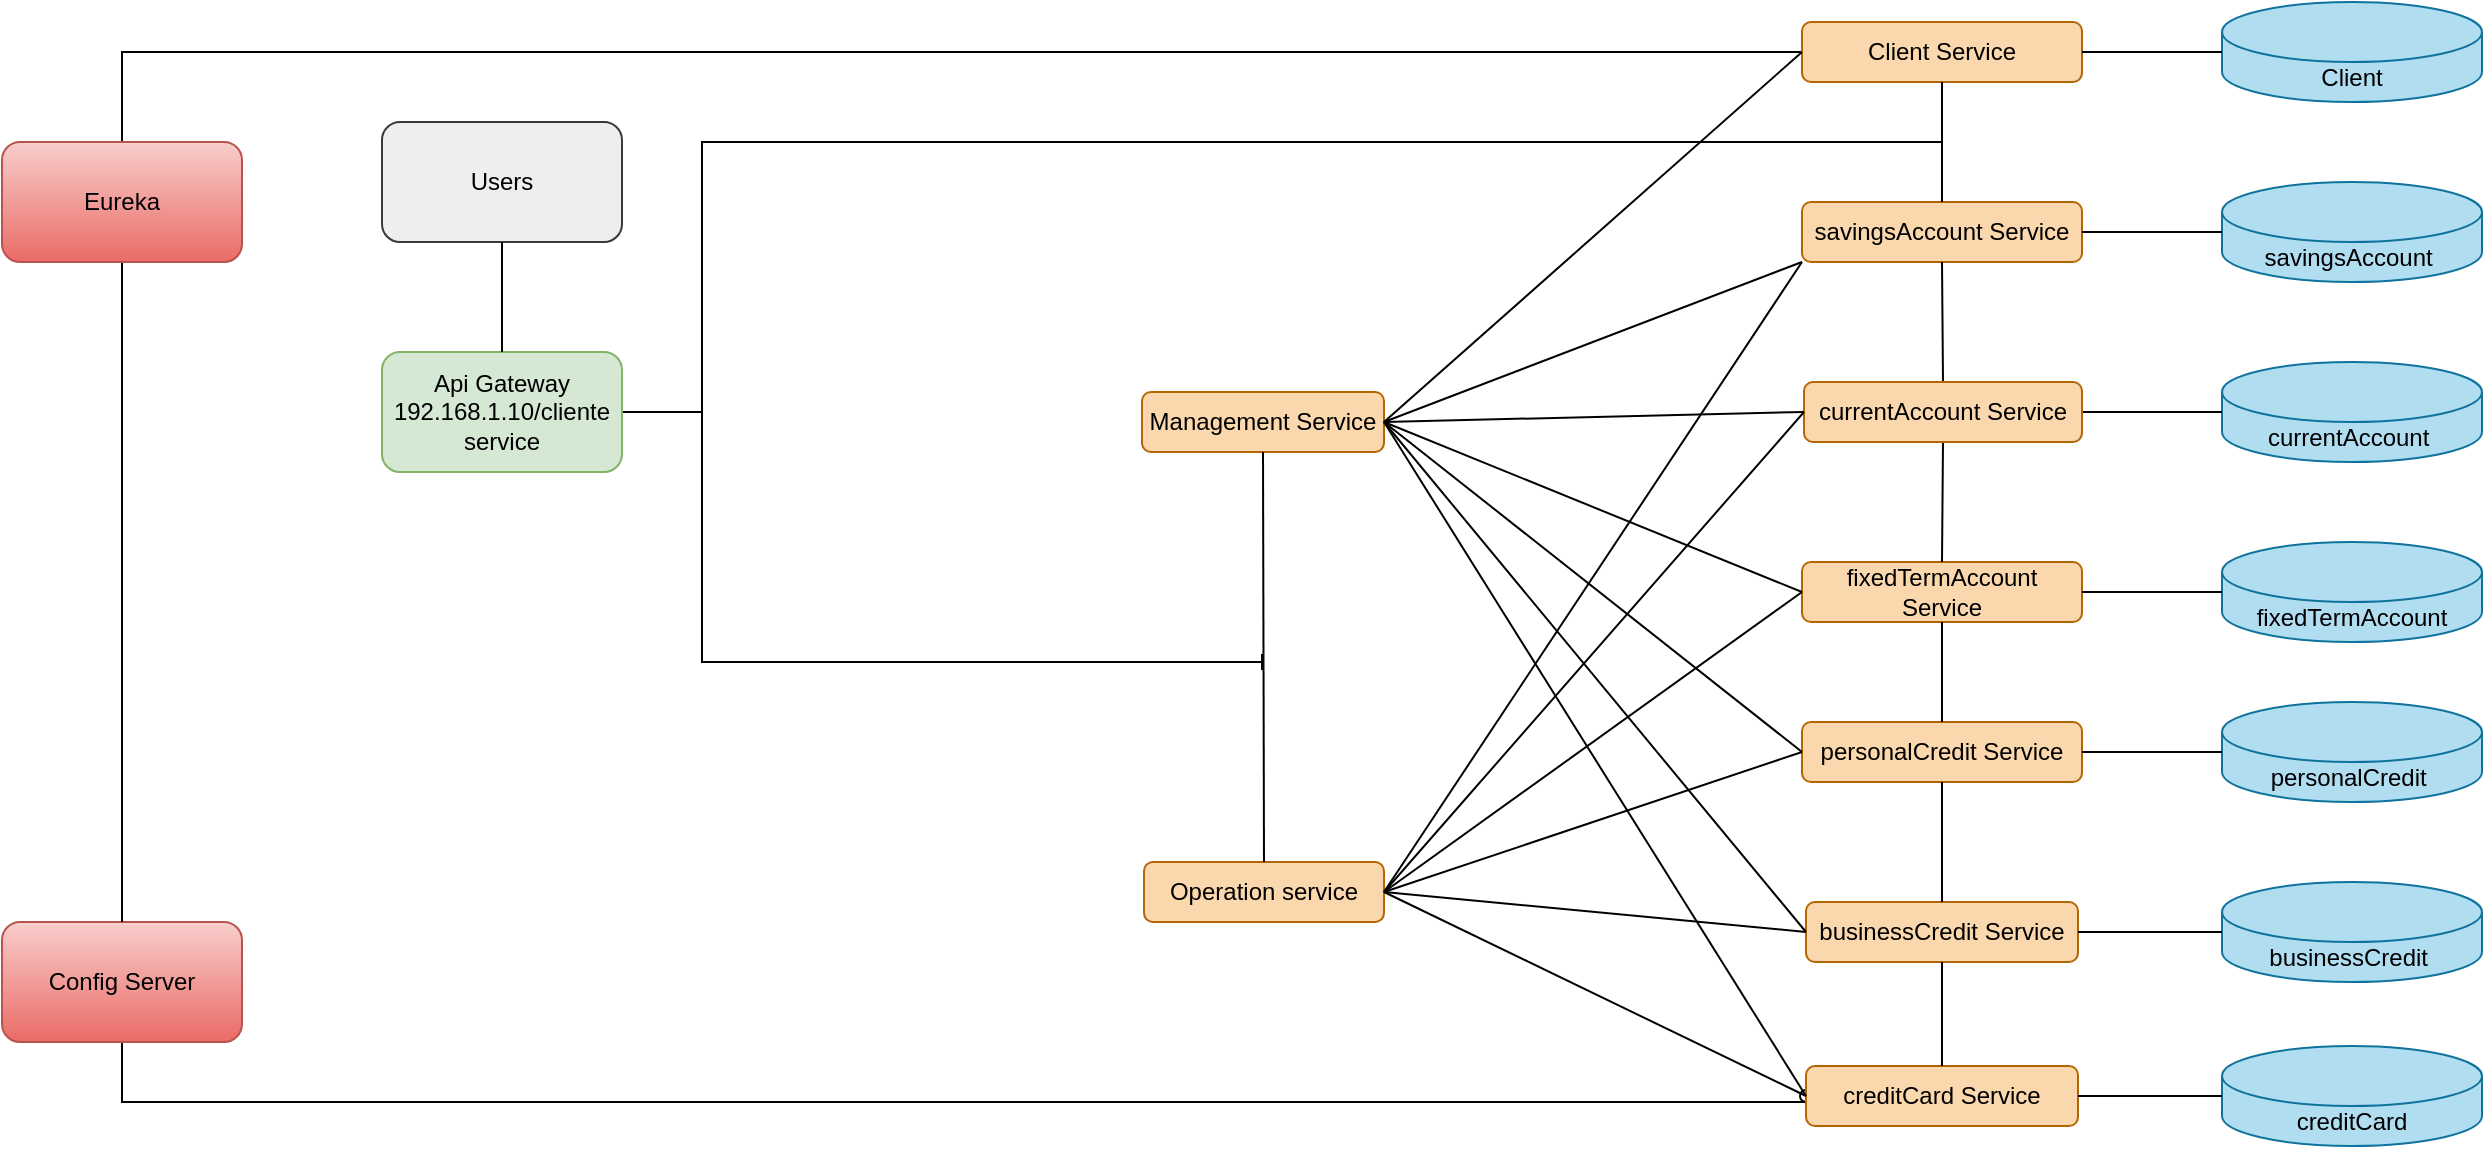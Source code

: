 <mxfile version="18.1.3" type="device"><diagram id="itarBYFF7BNqtcAF35OI" name="Page-1"><mxGraphModel dx="2424" dy="842" grid="1" gridSize="10" guides="1" tooltips="1" connect="1" arrows="1" fold="1" page="1" pageScale="1" pageWidth="827" pageHeight="1169" math="0" shadow="0"><root><mxCell id="0"/><mxCell id="1" parent="0"/><mxCell id="LBWMY6b4UGYJHC2YobUw-3" value="savingsAccount&amp;nbsp;" style="shape=cylinder3;whiteSpace=wrap;html=1;boundedLbl=1;backgroundOutline=1;size=15;fillColor=#b1ddf0;strokeColor=#10739e;" parent="1" vertex="1"><mxGeometry x="620" y="210" width="130" height="50" as="geometry"/></mxCell><mxCell id="LBWMY6b4UGYJHC2YobUw-5" value="currentAccount&amp;nbsp;" style="shape=cylinder3;whiteSpace=wrap;html=1;boundedLbl=1;backgroundOutline=1;size=15;fillColor=#b1ddf0;strokeColor=#10739e;" parent="1" vertex="1"><mxGeometry x="620" y="300" width="130" height="50" as="geometry"/></mxCell><mxCell id="LBWMY6b4UGYJHC2YobUw-6" value="fixedTermAccount" style="shape=cylinder3;whiteSpace=wrap;html=1;boundedLbl=1;backgroundOutline=1;size=15;fillColor=#b1ddf0;strokeColor=#10739e;" parent="1" vertex="1"><mxGeometry x="620" y="390" width="130" height="50" as="geometry"/></mxCell><mxCell id="LBWMY6b4UGYJHC2YobUw-8" value="businessCredit&amp;nbsp;" style="shape=cylinder3;whiteSpace=wrap;html=1;boundedLbl=1;backgroundOutline=1;size=15;fillColor=#b1ddf0;strokeColor=#10739e;" parent="1" vertex="1"><mxGeometry x="620" y="560" width="130" height="50" as="geometry"/></mxCell><mxCell id="LBWMY6b4UGYJHC2YobUw-9" value="personalCredit&amp;nbsp;" style="shape=cylinder3;whiteSpace=wrap;html=1;boundedLbl=1;backgroundOutline=1;size=15;fillColor=#b1ddf0;strokeColor=#10739e;" parent="1" vertex="1"><mxGeometry x="620" y="470" width="130" height="50" as="geometry"/></mxCell><mxCell id="LBWMY6b4UGYJHC2YobUw-10" value="savingsAccount Service&lt;br&gt;" style="rounded=1;whiteSpace=wrap;html=1;fillColor=#fad7ac;strokeColor=#b46504;" parent="1" vertex="1"><mxGeometry x="410" y="220" width="140" height="30" as="geometry"/></mxCell><mxCell id="LBWMY6b4UGYJHC2YobUw-14" value="fixedTermAccount Service" style="rounded=1;whiteSpace=wrap;html=1;fillColor=#fad7ac;strokeColor=#b46504;" parent="1" vertex="1"><mxGeometry x="410" y="400" width="140" height="30" as="geometry"/></mxCell><mxCell id="LBWMY6b4UGYJHC2YobUw-15" value="Management Service" style="rounded=1;whiteSpace=wrap;html=1;fillColor=#fad7ac;strokeColor=#b46504;" parent="1" vertex="1"><mxGeometry x="80" y="315" width="121" height="30" as="geometry"/></mxCell><mxCell id="LBWMY6b4UGYJHC2YobUw-16" value="Operation service" style="rounded=1;whiteSpace=wrap;html=1;fillColor=#fad7ac;strokeColor=#b46504;" parent="1" vertex="1"><mxGeometry x="81" y="550" width="120" height="30" as="geometry"/></mxCell><mxCell id="LBWMY6b4UGYJHC2YobUw-25" value="" style="endArrow=none;html=1;rounded=0;entryX=0.5;entryY=1;entryDx=0;entryDy=0;exitX=0.5;exitY=0;exitDx=0;exitDy=0;" parent="1" source="YmCmsYUd1AJkOyMbVIhM-12" target="LBWMY6b4UGYJHC2YobUw-10" edge="1"><mxGeometry width="50" height="50" relative="1" as="geometry"><mxPoint x="482" y="310" as="sourcePoint"/><mxPoint x="640" y="330" as="targetPoint"/></mxGeometry></mxCell><mxCell id="YmCmsYUd1AJkOyMbVIhM-13" style="edgeStyle=orthogonalEdgeStyle;orthogonalLoop=1;jettySize=auto;html=1;entryX=0;entryY=0.5;entryDx=0;entryDy=0;strokeColor=default;rounded=0;endArrow=oval;endFill=0;exitX=0.5;exitY=1;exitDx=0;exitDy=0;" parent="1" source="LBWMY6b4UGYJHC2YobUw-35" target="YmCmsYUd1AJkOyMbVIhM-5" edge="1"><mxGeometry relative="1" as="geometry"><Array as="points"><mxPoint x="-430" y="670"/><mxPoint x="412" y="670"/></Array></mxGeometry></mxCell><mxCell id="LBWMY6b4UGYJHC2YobUw-35" value="Config Server" style="rounded=1;whiteSpace=wrap;html=1;fillColor=#f8cecc;gradientColor=#ea6b66;strokeColor=#b85450;" parent="1" vertex="1"><mxGeometry x="-490" y="580" width="120" height="60" as="geometry"/></mxCell><mxCell id="LBWMY6b4UGYJHC2YobUw-36" value="" style="endArrow=none;html=1;rounded=0;exitX=0.5;exitY=1;exitDx=0;exitDy=0;entryX=0.5;entryY=0;entryDx=0;entryDy=0;" parent="1" source="LBWMY6b4UGYJHC2YobUw-34" target="LBWMY6b4UGYJHC2YobUw-35" edge="1"><mxGeometry width="50" height="50" relative="1" as="geometry"><mxPoint x="540" y="410" as="sourcePoint"/><mxPoint x="590" y="360" as="targetPoint"/></mxGeometry></mxCell><mxCell id="LBWMY6b4UGYJHC2YobUw-38" value="" style="endArrow=none;html=1;rounded=0;exitX=0.5;exitY=0;exitDx=0;exitDy=0;entryX=0;entryY=0.5;entryDx=0;entryDy=0;" parent="1" source="LBWMY6b4UGYJHC2YobUw-34" edge="1" target="YmCmsYUd1AJkOyMbVIhM-29"><mxGeometry width="50" height="50" relative="1" as="geometry"><mxPoint x="180" y="321" as="sourcePoint"/><mxPoint x="340" y="160" as="targetPoint"/><Array as="points"><mxPoint x="-430" y="145"/></Array></mxGeometry></mxCell><mxCell id="YmCmsYUd1AJkOyMbVIhM-44" style="edgeStyle=orthogonalEdgeStyle;rounded=0;orthogonalLoop=1;jettySize=auto;html=1;endArrow=baseDash;endFill=0;strokeColor=default;" parent="1" source="LBWMY6b4UGYJHC2YobUw-39" edge="1"><mxGeometry relative="1" as="geometry"><mxPoint x="480" y="190" as="targetPoint"/><Array as="points"><mxPoint x="-140" y="325"/><mxPoint x="-140" y="190"/></Array></mxGeometry></mxCell><mxCell id="YmCmsYUd1AJkOyMbVIhM-45" style="edgeStyle=orthogonalEdgeStyle;rounded=0;orthogonalLoop=1;jettySize=auto;html=1;endArrow=baseDash;endFill=0;strokeColor=default;" parent="1" source="LBWMY6b4UGYJHC2YobUw-39" edge="1"><mxGeometry relative="1" as="geometry"><mxPoint x="140" y="450" as="targetPoint"/><Array as="points"><mxPoint x="-140" y="325"/><mxPoint x="-140" y="450"/></Array></mxGeometry></mxCell><mxCell id="LBWMY6b4UGYJHC2YobUw-39" value="Api Gateway&lt;br&gt;192.168.1.10/cliente service" style="rounded=1;whiteSpace=wrap;html=1;fillColor=#d5e8d4;strokeColor=#82b366;" parent="1" vertex="1"><mxGeometry x="-300" y="295" width="120" height="60" as="geometry"/></mxCell><mxCell id="LBWMY6b4UGYJHC2YobUw-43" value="Users" style="rounded=1;whiteSpace=wrap;html=1;fillColor=#eeeeee;strokeColor=#36393d;" parent="1" vertex="1"><mxGeometry x="-300" y="180" width="120" height="60" as="geometry"/></mxCell><mxCell id="LBWMY6b4UGYJHC2YobUw-46" value="" style="endArrow=none;html=1;rounded=0;entryX=0;entryY=0.5;entryDx=0;entryDy=0;entryPerimeter=0;exitX=1;exitY=0.5;exitDx=0;exitDy=0;" parent="1" source="LBWMY6b4UGYJHC2YobUw-10" target="LBWMY6b4UGYJHC2YobUw-3" edge="1"><mxGeometry width="50" height="50" relative="1" as="geometry"><mxPoint x="560" y="300" as="sourcePoint"/><mxPoint x="610" y="250" as="targetPoint"/></mxGeometry></mxCell><mxCell id="LBWMY6b4UGYJHC2YobUw-47" value="" style="endArrow=none;html=1;rounded=0;entryX=0;entryY=0.5;entryDx=0;entryDy=0;entryPerimeter=0;exitX=1;exitY=0.5;exitDx=0;exitDy=0;" parent="1" source="YmCmsYUd1AJkOyMbVIhM-12" target="LBWMY6b4UGYJHC2YobUw-5" edge="1"><mxGeometry width="50" height="50" relative="1" as="geometry"><mxPoint x="550" y="325" as="sourcePoint"/><mxPoint x="620" y="310" as="targetPoint"/></mxGeometry></mxCell><mxCell id="LBWMY6b4UGYJHC2YobUw-48" value="" style="endArrow=none;html=1;rounded=0;exitX=1;exitY=0.5;exitDx=0;exitDy=0;entryX=0;entryY=0.5;entryDx=0;entryDy=0;entryPerimeter=0;" parent="1" source="LBWMY6b4UGYJHC2YobUw-14" target="LBWMY6b4UGYJHC2YobUw-6" edge="1"><mxGeometry width="50" height="50" relative="1" as="geometry"><mxPoint x="560" y="410" as="sourcePoint"/><mxPoint x="610" y="360" as="targetPoint"/></mxGeometry></mxCell><mxCell id="LBWMY6b4UGYJHC2YobUw-53" value="" style="endArrow=none;html=1;rounded=0;entryX=0.5;entryY=1;entryDx=0;entryDy=0;exitX=0.5;exitY=0;exitDx=0;exitDy=0;" parent="1" source="LBWMY6b4UGYJHC2YobUw-14" target="YmCmsYUd1AJkOyMbVIhM-12" edge="1"><mxGeometry width="50" height="50" relative="1" as="geometry"><mxPoint x="310" y="430" as="sourcePoint"/><mxPoint x="482" y="340" as="targetPoint"/></mxGeometry></mxCell><mxCell id="YmCmsYUd1AJkOyMbVIhM-2" value="businessCredit Service" style="rounded=1;whiteSpace=wrap;html=1;fillColor=#fad7ac;strokeColor=#b46504;" parent="1" vertex="1"><mxGeometry x="412" y="570" width="136" height="30" as="geometry"/></mxCell><mxCell id="YmCmsYUd1AJkOyMbVIhM-3" value="personalCredit Service" style="rounded=1;whiteSpace=wrap;html=1;fillColor=#fad7ac;strokeColor=#b46504;" parent="1" vertex="1"><mxGeometry x="410" y="480" width="140" height="30" as="geometry"/></mxCell><mxCell id="YmCmsYUd1AJkOyMbVIhM-4" value="creditCard" style="shape=cylinder3;whiteSpace=wrap;html=1;boundedLbl=1;backgroundOutline=1;size=15;fillColor=#b1ddf0;strokeColor=#10739e;" parent="1" vertex="1"><mxGeometry x="620" y="642" width="130" height="50" as="geometry"/></mxCell><mxCell id="YmCmsYUd1AJkOyMbVIhM-5" value="creditCard Service" style="rounded=1;whiteSpace=wrap;html=1;fillColor=#fad7ac;strokeColor=#b46504;" parent="1" vertex="1"><mxGeometry x="412" y="652" width="136" height="30" as="geometry"/></mxCell><mxCell id="YmCmsYUd1AJkOyMbVIhM-6" value="" style="endArrow=none;html=1;rounded=0;entryX=0;entryY=0.5;entryDx=0;entryDy=0;entryPerimeter=0;exitX=1;exitY=0.5;exitDx=0;exitDy=0;" parent="1" source="YmCmsYUd1AJkOyMbVIhM-3" target="LBWMY6b4UGYJHC2YobUw-9" edge="1"><mxGeometry width="50" height="50" relative="1" as="geometry"><mxPoint x="450" y="450" as="sourcePoint"/><mxPoint x="500" y="400" as="targetPoint"/></mxGeometry></mxCell><mxCell id="YmCmsYUd1AJkOyMbVIhM-7" value="" style="endArrow=none;html=1;rounded=0;entryX=0;entryY=0.5;entryDx=0;entryDy=0;entryPerimeter=0;exitX=1;exitY=0.5;exitDx=0;exitDy=0;" parent="1" source="YmCmsYUd1AJkOyMbVIhM-2" target="LBWMY6b4UGYJHC2YobUw-8" edge="1"><mxGeometry width="50" height="50" relative="1" as="geometry"><mxPoint x="450" y="450" as="sourcePoint"/><mxPoint x="500" y="400" as="targetPoint"/></mxGeometry></mxCell><mxCell id="YmCmsYUd1AJkOyMbVIhM-8" value="" style="endArrow=none;html=1;rounded=0;entryX=0;entryY=0.5;entryDx=0;entryDy=0;entryPerimeter=0;exitX=1;exitY=0.5;exitDx=0;exitDy=0;" parent="1" source="YmCmsYUd1AJkOyMbVIhM-5" target="YmCmsYUd1AJkOyMbVIhM-4" edge="1"><mxGeometry width="50" height="50" relative="1" as="geometry"><mxPoint x="450" y="550" as="sourcePoint"/><mxPoint x="500" y="500" as="targetPoint"/></mxGeometry></mxCell><mxCell id="YmCmsYUd1AJkOyMbVIhM-9" value="" style="endArrow=none;html=1;rounded=0;entryX=0.5;entryY=1;entryDx=0;entryDy=0;" parent="1" source="YmCmsYUd1AJkOyMbVIhM-3" target="LBWMY6b4UGYJHC2YobUw-14" edge="1"><mxGeometry width="50" height="50" relative="1" as="geometry"><mxPoint x="450" y="550" as="sourcePoint"/><mxPoint x="500" y="500" as="targetPoint"/></mxGeometry></mxCell><mxCell id="YmCmsYUd1AJkOyMbVIhM-10" value="" style="endArrow=none;html=1;rounded=0;entryX=0.5;entryY=1;entryDx=0;entryDy=0;exitX=0.5;exitY=0;exitDx=0;exitDy=0;" parent="1" source="YmCmsYUd1AJkOyMbVIhM-2" target="YmCmsYUd1AJkOyMbVIhM-3" edge="1"><mxGeometry width="50" height="50" relative="1" as="geometry"><mxPoint x="450" y="550" as="sourcePoint"/><mxPoint x="500" y="540" as="targetPoint"/></mxGeometry></mxCell><mxCell id="YmCmsYUd1AJkOyMbVIhM-11" value="" style="endArrow=none;html=1;rounded=0;entryX=0.5;entryY=1;entryDx=0;entryDy=0;exitX=0.5;exitY=0;exitDx=0;exitDy=0;" parent="1" source="YmCmsYUd1AJkOyMbVIhM-5" target="YmCmsYUd1AJkOyMbVIhM-2" edge="1"><mxGeometry width="50" height="50" relative="1" as="geometry"><mxPoint x="450" y="550" as="sourcePoint"/><mxPoint x="500" y="500" as="targetPoint"/></mxGeometry></mxCell><mxCell id="YmCmsYUd1AJkOyMbVIhM-12" value="currentAccount Service" style="rounded=1;whiteSpace=wrap;html=1;fillColor=#fad7ac;strokeColor=#b46504;" parent="1" vertex="1"><mxGeometry x="411" y="310" width="139" height="30" as="geometry"/></mxCell><mxCell id="YmCmsYUd1AJkOyMbVIhM-14" value="" style="endArrow=none;html=1;rounded=0;strokeColor=default;entryX=0;entryY=1;entryDx=0;entryDy=0;exitX=1;exitY=0.5;exitDx=0;exitDy=0;" parent="1" source="LBWMY6b4UGYJHC2YobUw-15" target="LBWMY6b4UGYJHC2YobUw-10" edge="1"><mxGeometry width="50" height="50" relative="1" as="geometry"><mxPoint x="240" y="600" as="sourcePoint"/><mxPoint x="290" y="550" as="targetPoint"/></mxGeometry></mxCell><mxCell id="YmCmsYUd1AJkOyMbVIhM-15" value="" style="endArrow=none;html=1;rounded=0;strokeColor=default;entryX=0;entryY=0.5;entryDx=0;entryDy=0;exitX=1;exitY=0.5;exitDx=0;exitDy=0;" parent="1" source="LBWMY6b4UGYJHC2YobUw-15" target="YmCmsYUd1AJkOyMbVIhM-12" edge="1"><mxGeometry width="50" height="50" relative="1" as="geometry"><mxPoint x="270" y="320" as="sourcePoint"/><mxPoint x="290" y="550" as="targetPoint"/></mxGeometry></mxCell><mxCell id="YmCmsYUd1AJkOyMbVIhM-16" value="" style="endArrow=none;html=1;rounded=0;strokeColor=default;entryX=1;entryY=0.5;entryDx=0;entryDy=0;exitX=0;exitY=0.5;exitDx=0;exitDy=0;" parent="1" source="LBWMY6b4UGYJHC2YobUw-14" target="LBWMY6b4UGYJHC2YobUw-15" edge="1"><mxGeometry width="50" height="50" relative="1" as="geometry"><mxPoint x="240" y="600" as="sourcePoint"/><mxPoint x="290" y="550" as="targetPoint"/></mxGeometry></mxCell><mxCell id="YmCmsYUd1AJkOyMbVIhM-17" value="" style="endArrow=none;html=1;rounded=0;strokeColor=default;entryX=0;entryY=0.5;entryDx=0;entryDy=0;exitX=1;exitY=0.5;exitDx=0;exitDy=0;" parent="1" source="LBWMY6b4UGYJHC2YobUw-15" target="YmCmsYUd1AJkOyMbVIhM-3" edge="1"><mxGeometry width="50" height="50" relative="1" as="geometry"><mxPoint x="240" y="600" as="sourcePoint"/><mxPoint x="290" y="550" as="targetPoint"/></mxGeometry></mxCell><mxCell id="YmCmsYUd1AJkOyMbVIhM-18" value="" style="endArrow=none;html=1;rounded=0;strokeColor=default;entryX=1;entryY=0.5;entryDx=0;entryDy=0;exitX=0;exitY=0.5;exitDx=0;exitDy=0;" parent="1" source="YmCmsYUd1AJkOyMbVIhM-2" target="LBWMY6b4UGYJHC2YobUw-15" edge="1"><mxGeometry width="50" height="50" relative="1" as="geometry"><mxPoint x="240" y="600" as="sourcePoint"/><mxPoint x="290" y="550" as="targetPoint"/></mxGeometry></mxCell><mxCell id="YmCmsYUd1AJkOyMbVIhM-19" value="" style="endArrow=none;html=1;rounded=0;strokeColor=default;entryX=1;entryY=0.5;entryDx=0;entryDy=0;exitX=0;exitY=0.5;exitDx=0;exitDy=0;" parent="1" source="YmCmsYUd1AJkOyMbVIhM-5" target="LBWMY6b4UGYJHC2YobUw-15" edge="1"><mxGeometry width="50" height="50" relative="1" as="geometry"><mxPoint x="240" y="600" as="sourcePoint"/><mxPoint x="290" y="550" as="targetPoint"/></mxGeometry></mxCell><mxCell id="YmCmsYUd1AJkOyMbVIhM-21" value="" style="endArrow=none;html=1;rounded=0;strokeColor=default;entryX=0;entryY=1;entryDx=0;entryDy=0;exitX=1;exitY=0.5;exitDx=0;exitDy=0;" parent="1" source="LBWMY6b4UGYJHC2YobUw-16" target="LBWMY6b4UGYJHC2YobUw-10" edge="1"><mxGeometry width="50" height="50" relative="1" as="geometry"><mxPoint x="230" y="470" as="sourcePoint"/><mxPoint x="290" y="550" as="targetPoint"/></mxGeometry></mxCell><mxCell id="YmCmsYUd1AJkOyMbVIhM-22" value="" style="endArrow=none;html=1;rounded=0;strokeColor=default;entryX=0;entryY=0.5;entryDx=0;entryDy=0;exitX=1;exitY=0.5;exitDx=0;exitDy=0;" parent="1" source="LBWMY6b4UGYJHC2YobUw-16" target="YmCmsYUd1AJkOyMbVIhM-12" edge="1"><mxGeometry width="50" height="50" relative="1" as="geometry"><mxPoint x="220" y="470" as="sourcePoint"/><mxPoint x="290" y="550" as="targetPoint"/></mxGeometry></mxCell><mxCell id="YmCmsYUd1AJkOyMbVIhM-23" value="" style="endArrow=none;html=1;rounded=0;strokeColor=default;entryX=0;entryY=0.5;entryDx=0;entryDy=0;exitX=1;exitY=0.5;exitDx=0;exitDy=0;" parent="1" source="LBWMY6b4UGYJHC2YobUw-16" target="LBWMY6b4UGYJHC2YobUw-14" edge="1"><mxGeometry width="50" height="50" relative="1" as="geometry"><mxPoint x="240" y="600" as="sourcePoint"/><mxPoint x="290" y="550" as="targetPoint"/></mxGeometry></mxCell><mxCell id="YmCmsYUd1AJkOyMbVIhM-24" value="" style="endArrow=none;html=1;rounded=0;strokeColor=default;entryX=0;entryY=0.5;entryDx=0;entryDy=0;exitX=1;exitY=0.5;exitDx=0;exitDy=0;" parent="1" source="LBWMY6b4UGYJHC2YobUw-16" target="YmCmsYUd1AJkOyMbVIhM-3" edge="1"><mxGeometry width="50" height="50" relative="1" as="geometry"><mxPoint x="240" y="600" as="sourcePoint"/><mxPoint x="290" y="550" as="targetPoint"/></mxGeometry></mxCell><mxCell id="YmCmsYUd1AJkOyMbVIhM-25" value="" style="endArrow=none;html=1;rounded=0;strokeColor=default;entryX=0;entryY=0.5;entryDx=0;entryDy=0;exitX=1;exitY=0.5;exitDx=0;exitDy=0;" parent="1" source="LBWMY6b4UGYJHC2YobUw-16" target="YmCmsYUd1AJkOyMbVIhM-2" edge="1"><mxGeometry width="50" height="50" relative="1" as="geometry"><mxPoint x="240" y="600" as="sourcePoint"/><mxPoint x="290" y="550" as="targetPoint"/></mxGeometry></mxCell><mxCell id="YmCmsYUd1AJkOyMbVIhM-26" value="" style="endArrow=none;html=1;rounded=0;strokeColor=default;entryX=0;entryY=0.5;entryDx=0;entryDy=0;exitX=1;exitY=0.5;exitDx=0;exitDy=0;" parent="1" source="LBWMY6b4UGYJHC2YobUw-16" target="YmCmsYUd1AJkOyMbVIhM-5" edge="1"><mxGeometry width="50" height="50" relative="1" as="geometry"><mxPoint x="260" y="630" as="sourcePoint"/><mxPoint x="310" y="580" as="targetPoint"/></mxGeometry></mxCell><mxCell id="YmCmsYUd1AJkOyMbVIhM-29" value="Client Service" style="rounded=1;whiteSpace=wrap;html=1;fillColor=#fad7ac;strokeColor=#b46504;" parent="1" vertex="1"><mxGeometry x="410" y="130" width="140" height="30" as="geometry"/></mxCell><mxCell id="YmCmsYUd1AJkOyMbVIhM-36" value="Client" style="shape=cylinder3;whiteSpace=wrap;html=1;boundedLbl=1;backgroundOutline=1;size=15;fillColor=#b1ddf0;strokeColor=#10739e;" parent="1" vertex="1"><mxGeometry x="620" y="120" width="130" height="50" as="geometry"/></mxCell><mxCell id="LBWMY6b4UGYJHC2YobUw-34" value="Eureka" style="rounded=1;whiteSpace=wrap;html=1;fillColor=#f8cecc;gradientColor=#ea6b66;strokeColor=#b85450;" parent="1" vertex="1"><mxGeometry x="-490" y="190" width="120" height="60" as="geometry"/></mxCell><mxCell id="YmCmsYUd1AJkOyMbVIhM-43" value="" style="endArrow=none;html=1;rounded=0;strokeColor=default;entryX=0.5;entryY=1;entryDx=0;entryDy=0;exitX=0.5;exitY=0;exitDx=0;exitDy=0;" parent="1" source="LBWMY6b4UGYJHC2YobUw-39" target="LBWMY6b4UGYJHC2YobUw-43" edge="1"><mxGeometry width="50" height="50" relative="1" as="geometry"><mxPoint x="60" y="500" as="sourcePoint"/><mxPoint x="110" y="450" as="targetPoint"/></mxGeometry></mxCell><mxCell id="QGuAnZS_Q_YPDTB94sac-2" value="" style="endArrow=none;html=1;rounded=0;entryX=0;entryY=0.5;entryDx=0;entryDy=0;entryPerimeter=0;exitX=1;exitY=0.5;exitDx=0;exitDy=0;" edge="1" parent="1" source="YmCmsYUd1AJkOyMbVIhM-29" target="YmCmsYUd1AJkOyMbVIhM-36"><mxGeometry width="50" height="50" relative="1" as="geometry"><mxPoint x="460" y="420" as="sourcePoint"/><mxPoint x="510" y="370" as="targetPoint"/></mxGeometry></mxCell><mxCell id="QGuAnZS_Q_YPDTB94sac-3" value="" style="endArrow=none;html=1;rounded=0;entryX=0.5;entryY=0;entryDx=0;entryDy=0;exitX=0.5;exitY=1;exitDx=0;exitDy=0;" edge="1" parent="1" source="LBWMY6b4UGYJHC2YobUw-15" target="LBWMY6b4UGYJHC2YobUw-16"><mxGeometry width="50" height="50" relative="1" as="geometry"><mxPoint x="100" y="380" as="sourcePoint"/><mxPoint x="150" y="330" as="targetPoint"/></mxGeometry></mxCell><mxCell id="QGuAnZS_Q_YPDTB94sac-4" value="" style="endArrow=none;html=1;rounded=0;entryX=0;entryY=0.5;entryDx=0;entryDy=0;exitX=1;exitY=0.5;exitDx=0;exitDy=0;" edge="1" parent="1" source="LBWMY6b4UGYJHC2YobUw-15" target="YmCmsYUd1AJkOyMbVIhM-29"><mxGeometry width="50" height="50" relative="1" as="geometry"><mxPoint x="100" y="380" as="sourcePoint"/><mxPoint x="150" y="330" as="targetPoint"/></mxGeometry></mxCell><mxCell id="QGuAnZS_Q_YPDTB94sac-5" value="" style="endArrow=none;html=1;rounded=0;entryX=0.5;entryY=1;entryDx=0;entryDy=0;exitX=0.5;exitY=0;exitDx=0;exitDy=0;" edge="1" parent="1" source="LBWMY6b4UGYJHC2YobUw-10" target="YmCmsYUd1AJkOyMbVIhM-29"><mxGeometry width="50" height="50" relative="1" as="geometry"><mxPoint x="420" y="300" as="sourcePoint"/><mxPoint x="470" y="250" as="targetPoint"/></mxGeometry></mxCell></root></mxGraphModel></diagram></mxfile>